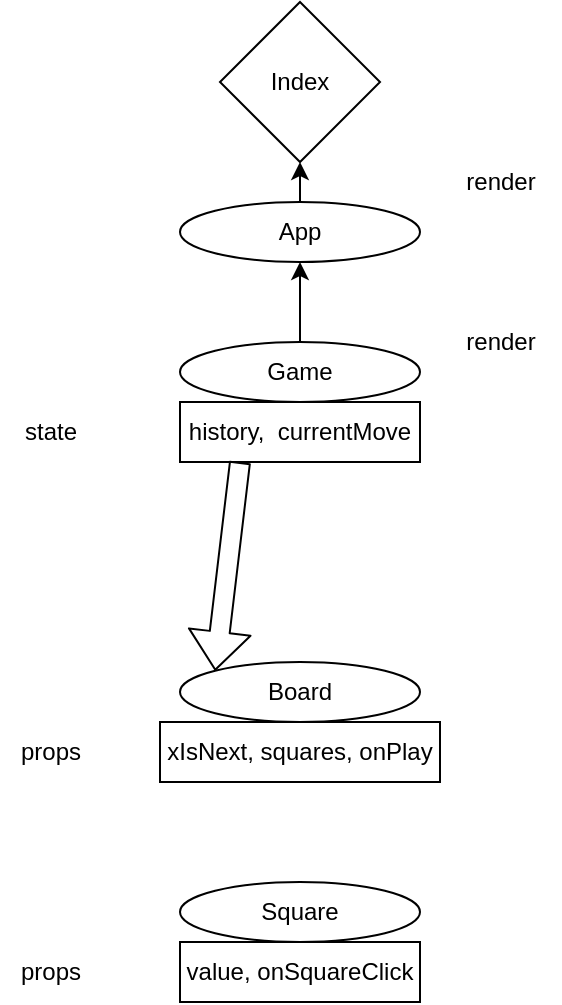 <mxfile>
    <diagram id="-xkP-CPrzNZ7PcBsH4Ey" name="Page-1">
        <mxGraphModel dx="505" dy="685" grid="1" gridSize="10" guides="1" tooltips="1" connect="1" arrows="1" fold="1" page="1" pageScale="1" pageWidth="827" pageHeight="1169" math="0" shadow="0">
            <root>
                <mxCell id="0"/>
                <mxCell id="1" parent="0"/>
                <mxCell id="2" value="Index" style="rhombus;whiteSpace=wrap;html=1;" vertex="1" parent="1">
                    <mxGeometry x="400" y="20" width="80" height="80" as="geometry"/>
                </mxCell>
                <mxCell id="9" value="App" style="ellipse;whiteSpace=wrap;html=1;" vertex="1" parent="1">
                    <mxGeometry x="380" y="120" width="120" height="30" as="geometry"/>
                </mxCell>
                <mxCell id="11" value="Game" style="ellipse;whiteSpace=wrap;html=1;" vertex="1" parent="1">
                    <mxGeometry x="380" y="190" width="120" height="30" as="geometry"/>
                </mxCell>
                <mxCell id="12" value="history,&amp;nbsp; currentMove" style="rounded=0;whiteSpace=wrap;html=1;" vertex="1" parent="1">
                    <mxGeometry x="380" y="220" width="120" height="30" as="geometry"/>
                </mxCell>
                <mxCell id="13" value="Board" style="ellipse;whiteSpace=wrap;html=1;" vertex="1" parent="1">
                    <mxGeometry x="380" y="350" width="120" height="30" as="geometry"/>
                </mxCell>
                <mxCell id="14" value="Square" style="ellipse;whiteSpace=wrap;html=1;" vertex="1" parent="1">
                    <mxGeometry x="380" y="460" width="120" height="30" as="geometry"/>
                </mxCell>
                <mxCell id="15" value="value, onSquareClick" style="rounded=0;whiteSpace=wrap;html=1;" vertex="1" parent="1">
                    <mxGeometry x="380" y="490" width="120" height="30" as="geometry"/>
                </mxCell>
                <mxCell id="16" value="props" style="text;html=1;align=center;verticalAlign=middle;resizable=0;points=[];autosize=1;strokeColor=none;fillColor=none;" vertex="1" parent="1">
                    <mxGeometry x="290" y="490" width="50" height="30" as="geometry"/>
                </mxCell>
                <mxCell id="17" value="xIsNext, squares, onPlay" style="rounded=0;whiteSpace=wrap;html=1;" vertex="1" parent="1">
                    <mxGeometry x="370" y="380" width="140" height="30" as="geometry"/>
                </mxCell>
                <mxCell id="18" value="props" style="text;html=1;align=center;verticalAlign=middle;resizable=0;points=[];autosize=1;strokeColor=none;fillColor=none;" vertex="1" parent="1">
                    <mxGeometry x="290" y="380" width="50" height="30" as="geometry"/>
                </mxCell>
                <mxCell id="19" value="state" style="text;html=1;align=center;verticalAlign=middle;resizable=0;points=[];autosize=1;strokeColor=none;fillColor=none;" vertex="1" parent="1">
                    <mxGeometry x="290" y="220" width="50" height="30" as="geometry"/>
                </mxCell>
                <mxCell id="21" value="" style="endArrow=classic;html=1;entryX=0.5;entryY=1;entryDx=0;entryDy=0;exitX=0.5;exitY=0;exitDx=0;exitDy=0;" edge="1" parent="1" source="9" target="2">
                    <mxGeometry width="50" height="50" relative="1" as="geometry">
                        <mxPoint x="420" y="130" as="sourcePoint"/>
                        <mxPoint x="470" y="80" as="targetPoint"/>
                    </mxGeometry>
                </mxCell>
                <mxCell id="22" value="render" style="text;html=1;align=center;verticalAlign=middle;resizable=0;points=[];autosize=1;strokeColor=none;fillColor=none;" vertex="1" parent="1">
                    <mxGeometry x="510" y="95" width="60" height="30" as="geometry"/>
                </mxCell>
                <mxCell id="23" value="" style="endArrow=classic;html=1;entryX=0.5;entryY=1;entryDx=0;entryDy=0;" edge="1" parent="1" target="9">
                    <mxGeometry width="50" height="50" relative="1" as="geometry">
                        <mxPoint x="440" y="190" as="sourcePoint"/>
                        <mxPoint x="490" y="140" as="targetPoint"/>
                    </mxGeometry>
                </mxCell>
                <mxCell id="24" value="render" style="text;html=1;align=center;verticalAlign=middle;resizable=0;points=[];autosize=1;strokeColor=none;fillColor=none;" vertex="1" parent="1">
                    <mxGeometry x="510" y="175" width="60" height="30" as="geometry"/>
                </mxCell>
                <mxCell id="25" value="" style="shape=flexArrow;endArrow=classic;html=1;exitX=0.25;exitY=1;exitDx=0;exitDy=0;entryX=0;entryY=0;entryDx=0;entryDy=0;" edge="1" parent="1" source="12" target="13">
                    <mxGeometry width="50" height="50" relative="1" as="geometry">
                        <mxPoint x="470" y="320" as="sourcePoint"/>
                        <mxPoint x="540" y="340" as="targetPoint"/>
                    </mxGeometry>
                </mxCell>
            </root>
        </mxGraphModel>
    </diagram>
</mxfile>